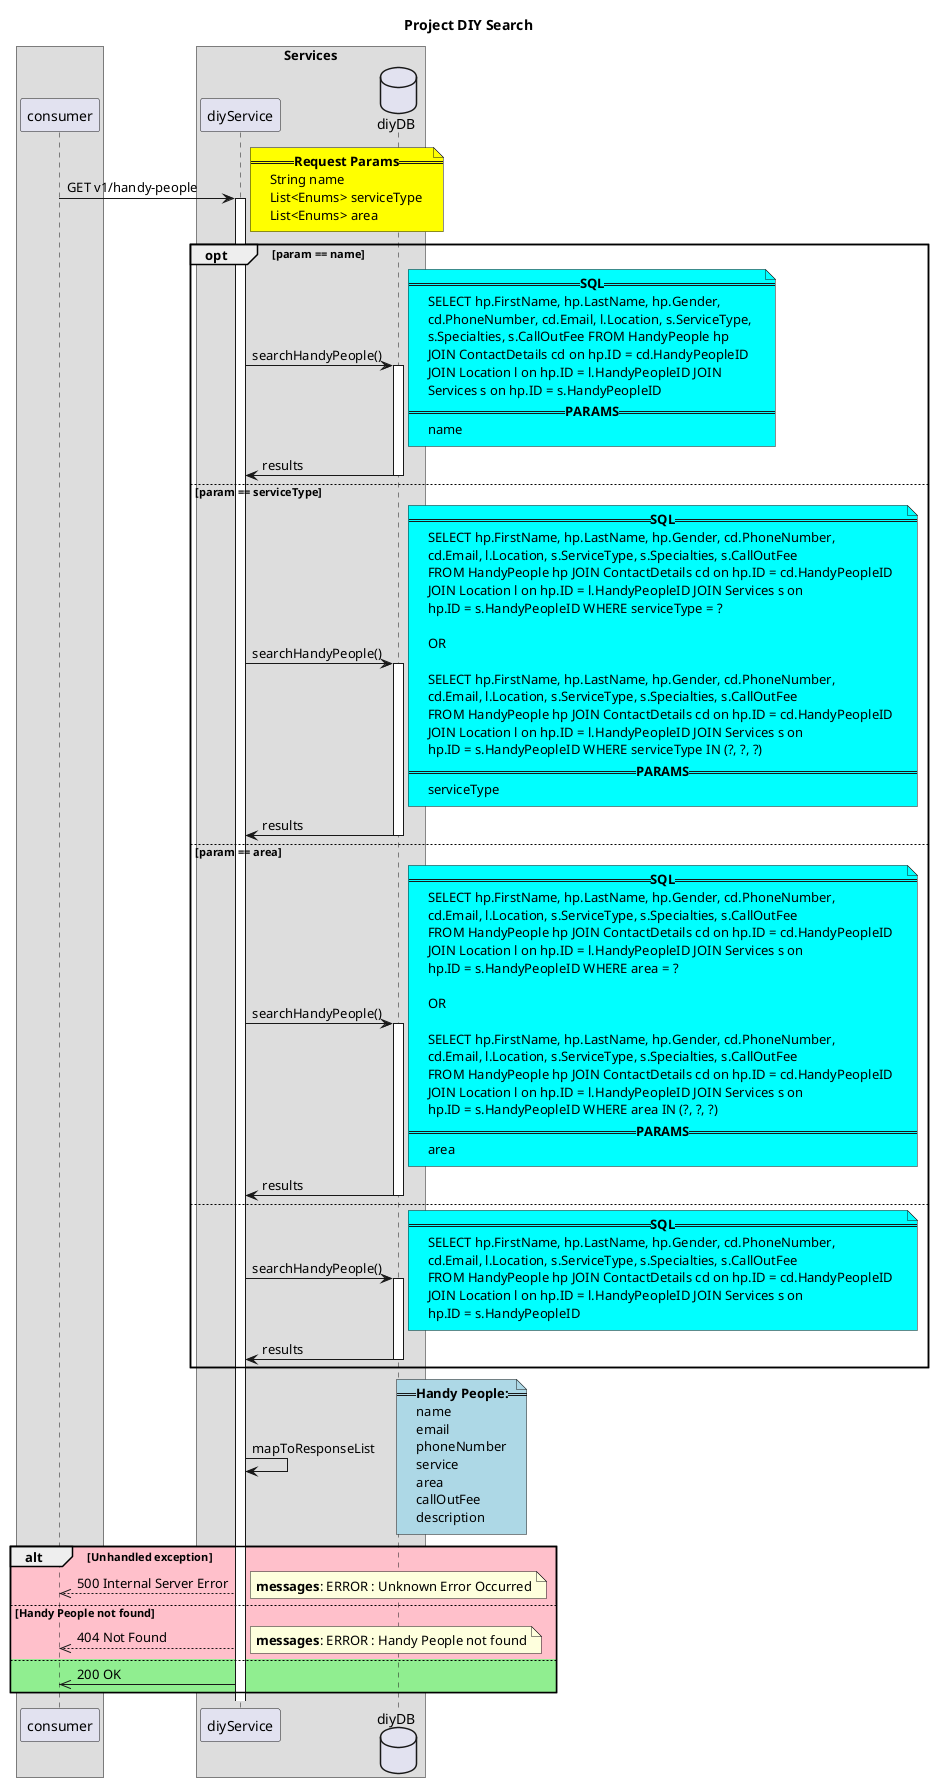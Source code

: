 @startuml

title Project DIY Search

box 
    participant consumer
end box
box Services
    participant diyService
    database diyDB
end box

' 1. Call to search for Handymen can add filters or return all people listed

consumer -> diyService: GET v1/handy-people
activate diyService
    note right #Yellow
        ==**Request Params**==
            String name
            List<Enums> serviceType
            List<Enums> area
    end note 
'  1.1 name: would be the name of the handy person or company(if we even list companies)
'  1.2 serviceType: we will provide a list of services ()

' 2. search by different criteria 
opt param == name
    diyService -> diyDB: searchHandyPeople()
    activate diyDB
        note right #Aqua
            ==**SQL**==
                SELECT hp.FirstName, hp.LastName, hp.Gender, 
                cd.PhoneNumber, cd.Email, l.Location, s.ServiceType, 
                s.Specialties, s.CallOutFee FROM HandyPeople hp 
                JOIN ContactDetails cd on hp.ID = cd.HandyPeopleID 
                JOIN Location l on hp.ID = l.HandyPeopleID JOIN 
                Services s on hp.ID = s.HandyPeopleID
            ==**PARAMS**==
                name
        end note
    diyDB -> diyService: results
    deactivate diyDB

    else param == serviceType
        diyService -> diyDB: searchHandyPeople()
        activate diyDB
            note right #Aqua
                ==**SQL**==
                    SELECT hp.FirstName, hp.LastName, hp.Gender, cd.PhoneNumber, 
                    cd.Email, l.Location, s.ServiceType, s.Specialties, s.CallOutFee 
                    FROM HandyPeople hp JOIN ContactDetails cd on hp.ID = cd.HandyPeopleID 
                    JOIN Location l on hp.ID = l.HandyPeopleID JOIN Services s on 
                    hp.ID = s.HandyPeopleID WHERE serviceType = ? 
                    
                    OR

                    SELECT hp.FirstName, hp.LastName, hp.Gender, cd.PhoneNumber, 
                    cd.Email, l.Location, s.ServiceType, s.Specialties, s.CallOutFee 
                    FROM HandyPeople hp JOIN ContactDetails cd on hp.ID = cd.HandyPeopleID 
                    JOIN Location l on hp.ID = l.HandyPeopleID JOIN Services s on 
                    hp.ID = s.HandyPeopleID WHERE serviceType IN (?, ?, ?) 
                ==**PARAMS**==
                    serviceType
            end note
        diyDB -> diyService: results
        deactivate diyDB

    else param == area
        diyService -> diyDB: searchHandyPeople()
        activate diyDB
            note right #Aqua
                ==**SQL**==
                    SELECT hp.FirstName, hp.LastName, hp.Gender, cd.PhoneNumber, 
                    cd.Email, l.Location, s.ServiceType, s.Specialties, s.CallOutFee 
                    FROM HandyPeople hp JOIN ContactDetails cd on hp.ID = cd.HandyPeopleID 
                    JOIN Location l on hp.ID = l.HandyPeopleID JOIN Services s on 
                    hp.ID = s.HandyPeopleID WHERE area = ?
                    
                    OR

                    SELECT hp.FirstName, hp.LastName, hp.Gender, cd.PhoneNumber, 
                    cd.Email, l.Location, s.ServiceType, s.Specialties, s.CallOutFee 
                    FROM HandyPeople hp JOIN ContactDetails cd on hp.ID = cd.HandyPeopleID 
                    JOIN Location l on hp.ID = l.HandyPeopleID JOIN Services s on 
                    hp.ID = s.HandyPeopleID WHERE area IN (?, ?, ?)
                ==**PARAMS**==
                    area
            end note
        diyDB -> diyService: results
        deactivate diyDB

    else
        diyService -> diyDB: searchHandyPeople()
        activate diyDB
            note right #Aqua
                ==**SQL**==
                    SELECT hp.FirstName, hp.LastName, hp.Gender, cd.PhoneNumber, 
                    cd.Email, l.Location, s.ServiceType, s.Specialties, s.CallOutFee 
                    FROM HandyPeople hp JOIN ContactDetails cd on hp.ID = cd.HandyPeopleID 
                    JOIN Location l on hp.ID = l.HandyPeopleID JOIN Services s on 
                    hp.ID = s.HandyPeopleID
            end note
        diyDB -> diyService: results
        deactivate diyDB            

end opt

diyService -> diyService: mapToResponseList
    note right #LightBlue
        ==**Handy People:**==
            name
            email
            phoneNumber
            service
            area
            callOutFee
            description
    end note

alt #pink Unhandled exception
    consumer <<-- diyService: 500 Internal Server Error
    note right
        **messages**: ERROR : Unknown Error Occurred
    end note
else #pink Handy People not found
    consumer <<-- diyService: 404 Not Found
    note right
        **messages**: ERROR : Handy People not found
    end note
else #lightgreen
    consumer <<- diyService: 200 OK
end alt

@enduml